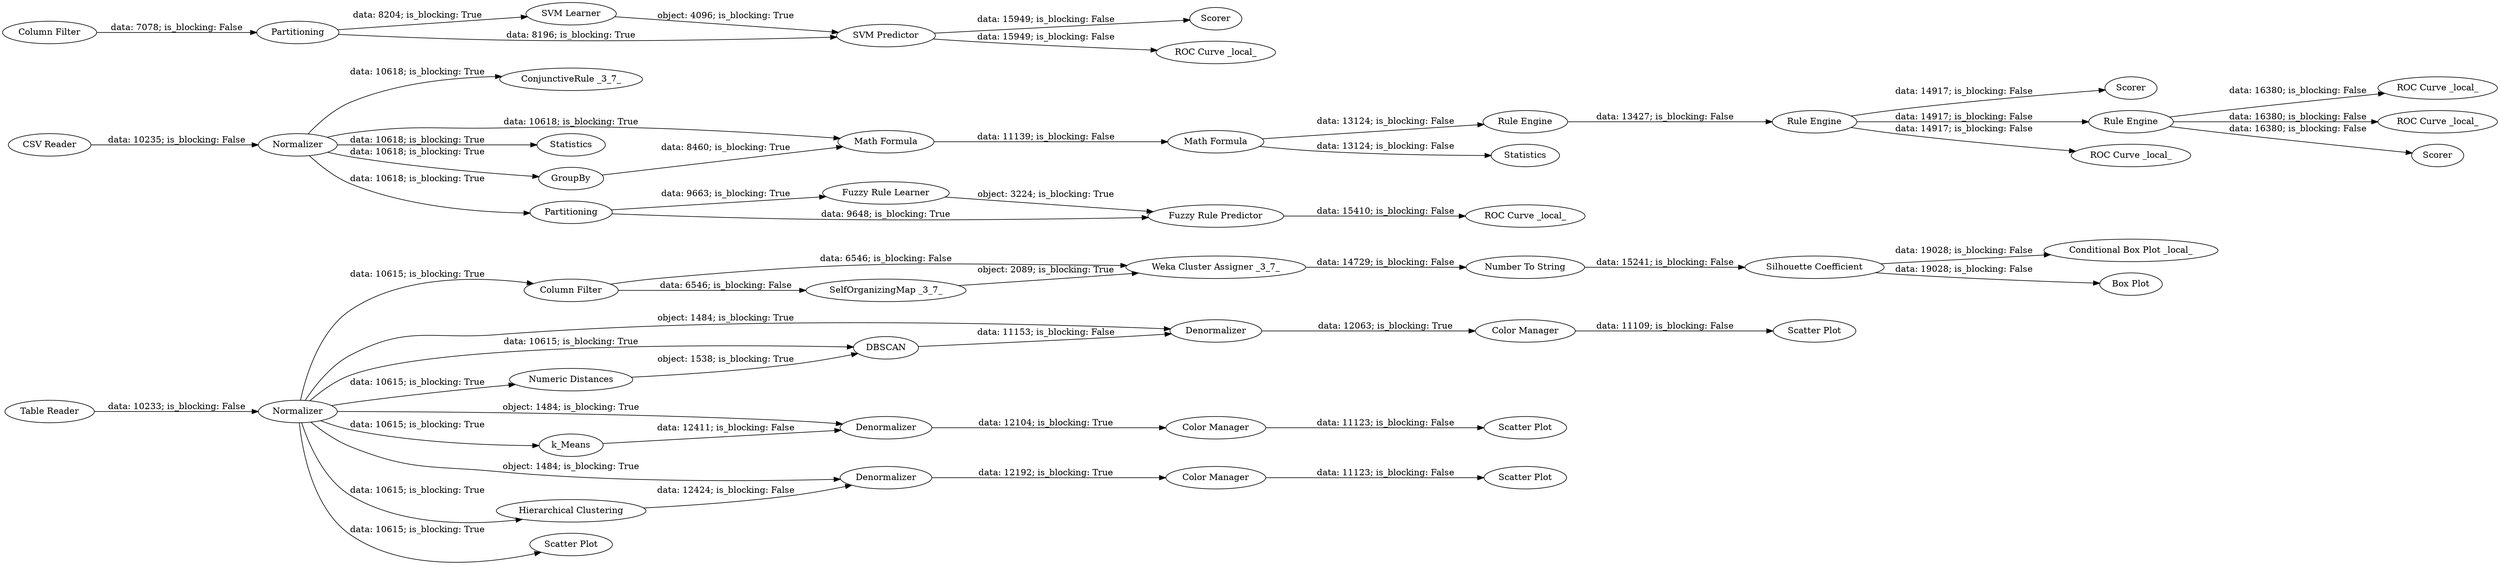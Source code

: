 digraph {
	"8188571938470838272_146" [label="Color Manager"]
	"6032953112761970992_171" [label="Rule Engine"]
	"9004781255704006526_168" [label="Fuzzy Rule Learner"]
	"8188571938470838272_140" [label=Normalizer]
	"8188571938470838272_149" [label=Denormalizer]
	"8188571938470838272_1" [label="Table Reader"]
	"6447498860481027418_156" [label=Normalizer]
	"6032953112761970992_175" [label=Scorer]
	"9004781255704006526_167" [label="Fuzzy Rule Predictor"]
	"8188571938470838272_163" [label="ConjunctiveRule _3_7_"]
	"-4491441218238718339_848" [label="SelfOrganizingMap _3_7_"]
	"6032953112761970992_178" [label="ROC Curve _local_"]
	"-8437984489274213074_166" [label="SVM Learner"]
	"-8437984489274213074_174" [label=Scorer]
	"-4491441218238718339_849" [label="Column Filter"]
	"8188571938470838272_135" [label=k_Means]
	"8188571938470838272_141" [label=Denormalizer]
	"6032953112761970992_165" [label="Math Formula"]
	"8188571938470838272_152" [label="Numeric Distances"]
	"-8437984489274213074_168" [label="SVM Predictor"]
	"8188571938470838272_145" [label=Denormalizer]
	"9004781255704006526_169" [label="ROC Curve _local_"]
	"6032953112761970992_170" [label="Rule Engine"]
	"8188571938470838272_155" [label="CSV Reader"]
	"6032953112761970992_166" [label="Math Formula"]
	"8188571938470838272_144" [label="Hierarchical Clustering"]
	"-4491441218238718339_851" [label="Weka Cluster Assigner _3_7_"]
	"6032953112761970992_169" [label=Statistics]
	"420565122007417290_843" [label="Conditional Box Plot _local_"]
	"6032953112761970992_177" [label="ROC Curve _local_"]
	"-8437984489274213074_163" [label=Partitioning]
	"420565122007417290_841" [label="Silhouette Coefficient"]
	"-8437984489274213074_170" [label=Statistics]
	"6032953112761970992_168" [label="Rule Engine"]
	"-8437984489274213074_164" [label="ROC Curve _local_"]
	"8188571938470838272_147" [label="Scatter Plot"]
	"420565122007417290_844" [label="Number To String"]
	"6032953112761970992_179" [label="ROC Curve _local_"]
	"8188571938470838272_143" [label="Scatter Plot"]
	"420565122007417290_842" [label="Box Plot"]
	"8188571938470838272_150" [label="Color Manager"]
	"8188571938470838272_164" [label=GroupBy]
	"8188571938470838272_151" [label="Scatter Plot"]
	"9004781255704006526_163" [label=Partitioning]
	"6032953112761970992_176" [label=Scorer]
	"8188571938470838272_148" [label=DBSCAN]
	"-8437984489274213074_171" [label="Column Filter"]
	"8188571938470838272_142" [label="Color Manager"]
	"8188571938470838272_154" [label="Scatter Plot"]
	"8188571938470838272_1" -> "8188571938470838272_140" [label="data: 10233; is_blocking: False"]
	"8188571938470838272_149" -> "8188571938470838272_150" [label="data: 12063; is_blocking: True"]
	"8188571938470838272_144" -> "8188571938470838272_145" [label="data: 12424; is_blocking: False"]
	"8188571938470838272_140" -> "8188571938470838272_152" [label="data: 10615; is_blocking: True"]
	"420565122007417290_844" -> "420565122007417290_841" [label="data: 15241; is_blocking: False"]
	"6032953112761970992_166" -> "6032953112761970992_169" [label="data: 13124; is_blocking: False"]
	"8188571938470838272_155" -> "6447498860481027418_156" [label="data: 10235; is_blocking: False"]
	"8188571938470838272_146" -> "8188571938470838272_147" [label="data: 11123; is_blocking: False"]
	"-4491441218238718339_848" -> "-4491441218238718339_851" [label="object: 2089; is_blocking: True"]
	"8188571938470838272_140" -> "8188571938470838272_154" [label="data: 10615; is_blocking: True"]
	"6032953112761970992_170" -> "6032953112761970992_178" [label="data: 16380; is_blocking: False"]
	"8188571938470838272_142" -> "8188571938470838272_143" [label="data: 11123; is_blocking: False"]
	"6032953112761970992_165" -> "6032953112761970992_166" [label="data: 11139; is_blocking: False"]
	"-4491441218238718339_851" -> "420565122007417290_844" [label="data: 14729; is_blocking: False"]
	"-8437984489274213074_163" -> "-8437984489274213074_168" [label="data: 8196; is_blocking: True"]
	"9004781255704006526_167" -> "9004781255704006526_169" [label="data: 15410; is_blocking: False"]
	"6447498860481027418_156" -> "8188571938470838272_163" [label="data: 10618; is_blocking: True"]
	"6032953112761970992_168" -> "6032953112761970992_175" [label="data: 14917; is_blocking: False"]
	"6032953112761970992_170" -> "6032953112761970992_179" [label="data: 16380; is_blocking: False"]
	"420565122007417290_841" -> "420565122007417290_843" [label="data: 19028; is_blocking: False"]
	"8188571938470838272_140" -> "8188571938470838272_149" [label="object: 1484; is_blocking: True"]
	"8188571938470838272_140" -> "-4491441218238718339_849" [label="data: 10615; is_blocking: True"]
	"6032953112761970992_166" -> "6032953112761970992_171" [label="data: 13124; is_blocking: False"]
	"9004781255704006526_163" -> "9004781255704006526_167" [label="data: 9648; is_blocking: True"]
	"-8437984489274213074_168" -> "-8437984489274213074_164" [label="data: 15949; is_blocking: False"]
	"-8437984489274213074_168" -> "-8437984489274213074_174" [label="data: 15949; is_blocking: False"]
	"8188571938470838272_140" -> "8188571938470838272_144" [label="data: 10615; is_blocking: True"]
	"8188571938470838272_140" -> "8188571938470838272_135" [label="data: 10615; is_blocking: True"]
	"420565122007417290_841" -> "420565122007417290_842" [label="data: 19028; is_blocking: False"]
	"8188571938470838272_145" -> "8188571938470838272_146" [label="data: 12192; is_blocking: True"]
	"6447498860481027418_156" -> "-8437984489274213074_170" [label="data: 10618; is_blocking: True"]
	"8188571938470838272_135" -> "8188571938470838272_141" [label="data: 12411; is_blocking: False"]
	"8188571938470838272_150" -> "8188571938470838272_151" [label="data: 11109; is_blocking: False"]
	"6447498860481027418_156" -> "6032953112761970992_165" [label="data: 10618; is_blocking: True"]
	"8188571938470838272_164" -> "6032953112761970992_165" [label="data: 8460; is_blocking: True"]
	"6447498860481027418_156" -> "8188571938470838272_164" [label="data: 10618; is_blocking: True"]
	"6032953112761970992_168" -> "6032953112761970992_170" [label="data: 14917; is_blocking: False"]
	"6032953112761970992_168" -> "6032953112761970992_177" [label="data: 14917; is_blocking: False"]
	"6032953112761970992_170" -> "6032953112761970992_176" [label="data: 16380; is_blocking: False"]
	"-8437984489274213074_163" -> "-8437984489274213074_166" [label="data: 8204; is_blocking: True"]
	"-4491441218238718339_849" -> "-4491441218238718339_848" [label="data: 6546; is_blocking: False"]
	"9004781255704006526_163" -> "9004781255704006526_168" [label="data: 9663; is_blocking: True"]
	"8188571938470838272_152" -> "8188571938470838272_148" [label="object: 1538; is_blocking: True"]
	"-4491441218238718339_849" -> "-4491441218238718339_851" [label="data: 6546; is_blocking: False"]
	"6447498860481027418_156" -> "9004781255704006526_163" [label="data: 10618; is_blocking: True"]
	"8188571938470838272_140" -> "8188571938470838272_148" [label="data: 10615; is_blocking: True"]
	"8188571938470838272_140" -> "8188571938470838272_145" [label="object: 1484; is_blocking: True"]
	"6032953112761970992_171" -> "6032953112761970992_168" [label="data: 13427; is_blocking: False"]
	"8188571938470838272_140" -> "8188571938470838272_141" [label="object: 1484; is_blocking: True"]
	"-8437984489274213074_171" -> "-8437984489274213074_163" [label="data: 7078; is_blocking: False"]
	"9004781255704006526_168" -> "9004781255704006526_167" [label="object: 3224; is_blocking: True"]
	"-8437984489274213074_166" -> "-8437984489274213074_168" [label="object: 4096; is_blocking: True"]
	"8188571938470838272_141" -> "8188571938470838272_142" [label="data: 12104; is_blocking: True"]
	"8188571938470838272_148" -> "8188571938470838272_149" [label="data: 11153; is_blocking: False"]
	rankdir=LR
}

